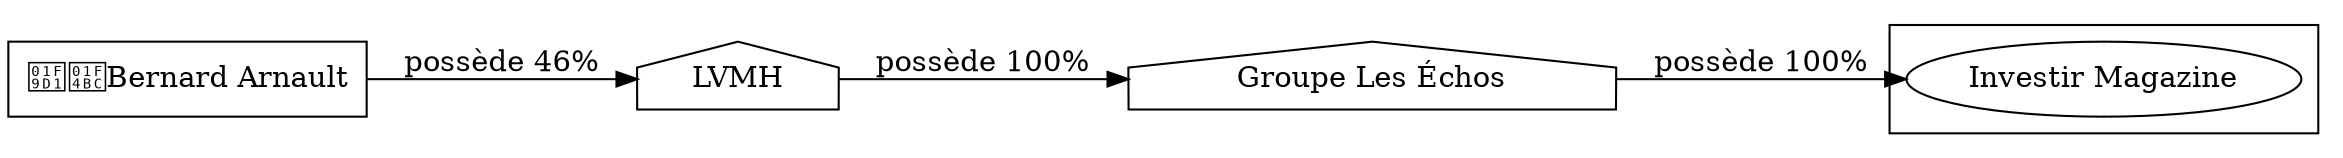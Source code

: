 digraph {
  rankdir=LR;
  subgraph roots {
    
      "bernard-arnault-42"[label="🧑‍💼Bernard Arnault" shape=box]
    
  }

  
    "groupe-les-echos-48"[label="Groupe Les Échos" shape=house]
  
    "lvmh-43"[label="LVMH" shape=house]
  

  subgraph clusterLeaves {
    
      "investir-magazine-51"[label="Investir Magazine"]
    
  }

  
    "groupe-les-echos-48" -> "investir-magazine-51" [
      label="possède 100%"
    ]
  
    "lvmh-43" -> "groupe-les-echos-48" [
      label="possède 100%"
    ]
  
    "bernard-arnault-42" -> "lvmh-43" [
      label="possède 46%"
    ]
  
}
